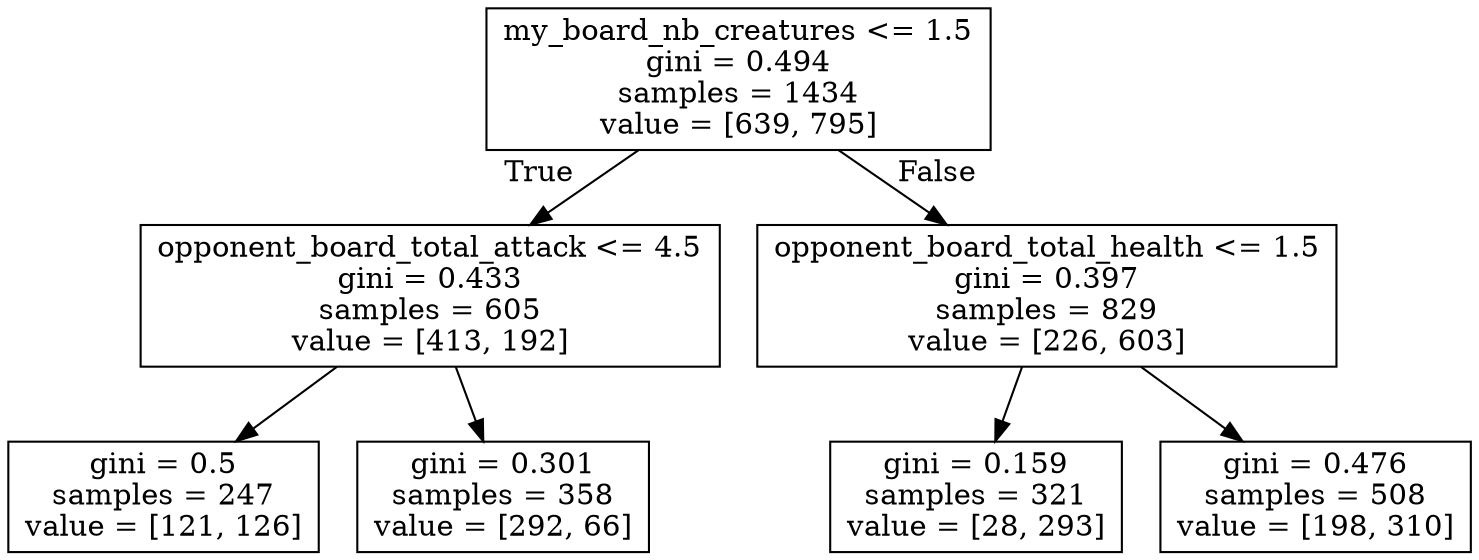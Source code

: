 digraph Tree {
node [shape=box] ;
0 [label="my_board_nb_creatures <= 1.5\ngini = 0.494\nsamples = 1434\nvalue = [639, 795]"] ;
1 [label="opponent_board_total_attack <= 4.5\ngini = 0.433\nsamples = 605\nvalue = [413, 192]"] ;
0 -> 1 [labeldistance=2.5, labelangle=45, headlabel="True"] ;
2 [label="gini = 0.5\nsamples = 247\nvalue = [121, 126]"] ;
1 -> 2 ;
3 [label="gini = 0.301\nsamples = 358\nvalue = [292, 66]"] ;
1 -> 3 ;
4 [label="opponent_board_total_health <= 1.5\ngini = 0.397\nsamples = 829\nvalue = [226, 603]"] ;
0 -> 4 [labeldistance=2.5, labelangle=-45, headlabel="False"] ;
5 [label="gini = 0.159\nsamples = 321\nvalue = [28, 293]"] ;
4 -> 5 ;
6 [label="gini = 0.476\nsamples = 508\nvalue = [198, 310]"] ;
4 -> 6 ;
}
